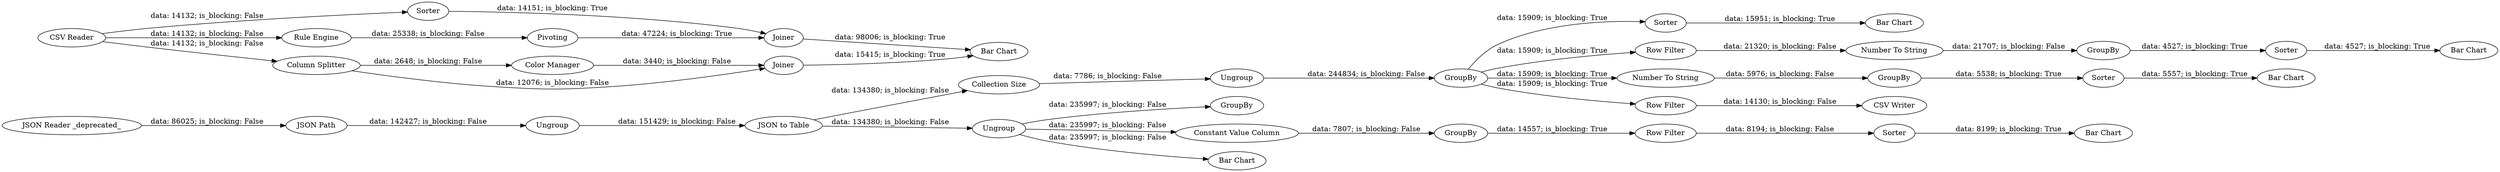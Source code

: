 digraph {
	"-4378317355103365116_13" [label=GroupBy]
	"-4378317355103365116_22" [label="Bar Chart"]
	"-4378317355103365116_52" [label="Bar Chart"]
	"-4378317355103365116_53" [label="Number To String"]
	"1659400278991285906_15" [label=Ungroup]
	"2802464651557401242_41" [label=Joiner]
	"-4378317355103365116_23" [label=Sorter]
	"-4378317355103365116_50" [label=Sorter]
	"-4378317355103365116_1" [label="JSON Reader _deprecated_"]
	"2802464651557401242_47" [label="Color Manager"]
	"-4378317355103365116_4" [label="JSON to Table"]
	"-4378317355103365116_35" [label="CSV Writer"]
	"2802464651557401242_37" [label=Pivoting]
	"-4378317355103365116_21" [label=GroupBy]
	"2802464651557401242_30" [label="CSV Reader"]
	"2802464651557401242_34" [label=Sorter]
	"1659400278991285906_14" [label="Collection Size"]
	"-4378317355103365116_11" [label="Row Filter"]
	"-4378317355103365116_12" [label=Sorter]
	"-4378317355103365116_25" [label="Row Filter"]
	"-4378317355103365116_49" [label="Bar Chart"]
	"2802464651557401242_46" [label="Column Splitter"]
	"-4378317355103365116_55" [label=Sorter]
	"2802464651557401242_36" [label="Rule Engine"]
	"1659400278991285906_16" [label=GroupBy]
	"-4378317355103365116_54" [label=GroupBy]
	"-4378317355103365116_8" [label="Constant Value Column"]
	"2802464651557401242_26" [label="Bar Chart"]
	"-4378317355103365116_7" [label=GroupBy]
	"-4378317355103365116_3" [label=Ungroup]
	"-4378317355103365116_5" [label="Bar Chart"]
	"-4378317355103365116_10" [label="Bar Chart"]
	"-4378317355103365116_2" [label="JSON Path"]
	"-4378317355103365116_24" [label="Number To String"]
	"2802464651557401242_45" [label=Joiner]
	"-4378317355103365116_20" [label="Row Filter"]
	"-4378317355103365116_6" [label=Ungroup]
	"2802464651557401242_41" -> "2802464651557401242_26" [label="data: 15415; is_blocking: True"]
	"-4378317355103365116_3" -> "-4378317355103365116_4" [label="data: 151429; is_blocking: False"]
	"1659400278991285906_16" -> "-4378317355103365116_50" [label="data: 15909; is_blocking: True"]
	"1659400278991285906_14" -> "1659400278991285906_15" [label="data: 7786; is_blocking: False"]
	"-4378317355103365116_1" -> "-4378317355103365116_2" [label="data: 86025; is_blocking: False"]
	"-4378317355103365116_4" -> "1659400278991285906_14" [label="data: 134380; is_blocking: False"]
	"-4378317355103365116_6" -> "-4378317355103365116_8" [label="data: 235997; is_blocking: False"]
	"-4378317355103365116_25" -> "-4378317355103365116_53" [label="data: 21320; is_blocking: False"]
	"-4378317355103365116_55" -> "-4378317355103365116_52" [label="data: 4527; is_blocking: True"]
	"2802464651557401242_47" -> "2802464651557401242_41" [label="data: 3440; is_blocking: False"]
	"2802464651557401242_45" -> "2802464651557401242_26" [label="data: 98006; is_blocking: True"]
	"-4378317355103365116_24" -> "-4378317355103365116_21" [label="data: 5976; is_blocking: False"]
	"1659400278991285906_16" -> "-4378317355103365116_24" [label="data: 15909; is_blocking: True"]
	"-4378317355103365116_20" -> "-4378317355103365116_35" [label="data: 14130; is_blocking: False"]
	"2802464651557401242_46" -> "2802464651557401242_41" [label="data: 12076; is_blocking: False"]
	"1659400278991285906_16" -> "-4378317355103365116_25" [label="data: 15909; is_blocking: True"]
	"1659400278991285906_15" -> "1659400278991285906_16" [label="data: 244834; is_blocking: False"]
	"2802464651557401242_46" -> "2802464651557401242_47" [label="data: 2648; is_blocking: False"]
	"2802464651557401242_37" -> "2802464651557401242_45" [label="data: 47224; is_blocking: True"]
	"-4378317355103365116_21" -> "-4378317355103365116_23" [label="data: 5538; is_blocking: True"]
	"2802464651557401242_36" -> "2802464651557401242_37" [label="data: 25338; is_blocking: False"]
	"-4378317355103365116_4" -> "-4378317355103365116_6" [label="data: 134380; is_blocking: False"]
	"-4378317355103365116_8" -> "-4378317355103365116_7" [label="data: 7807; is_blocking: False"]
	"-4378317355103365116_12" -> "-4378317355103365116_10" [label="data: 8199; is_blocking: True"]
	"2802464651557401242_30" -> "2802464651557401242_36" [label="data: 14132; is_blocking: False"]
	"-4378317355103365116_11" -> "-4378317355103365116_12" [label="data: 8194; is_blocking: False"]
	"-4378317355103365116_6" -> "-4378317355103365116_5" [label="data: 235997; is_blocking: False"]
	"-4378317355103365116_2" -> "-4378317355103365116_3" [label="data: 142427; is_blocking: False"]
	"1659400278991285906_16" -> "-4378317355103365116_20" [label="data: 15909; is_blocking: True"]
	"-4378317355103365116_53" -> "-4378317355103365116_54" [label="data: 21707; is_blocking: False"]
	"-4378317355103365116_50" -> "-4378317355103365116_49" [label="data: 15951; is_blocking: True"]
	"-4378317355103365116_6" -> "-4378317355103365116_13" [label="data: 235997; is_blocking: False"]
	"2802464651557401242_34" -> "2802464651557401242_45" [label="data: 14151; is_blocking: True"]
	"-4378317355103365116_7" -> "-4378317355103365116_11" [label="data: 14557; is_blocking: True"]
	"2802464651557401242_30" -> "2802464651557401242_46" [label="data: 14132; is_blocking: False"]
	"2802464651557401242_30" -> "2802464651557401242_34" [label="data: 14132; is_blocking: False"]
	"-4378317355103365116_54" -> "-4378317355103365116_55" [label="data: 4527; is_blocking: True"]
	"-4378317355103365116_23" -> "-4378317355103365116_22" [label="data: 5557; is_blocking: True"]
	rankdir=LR
}
